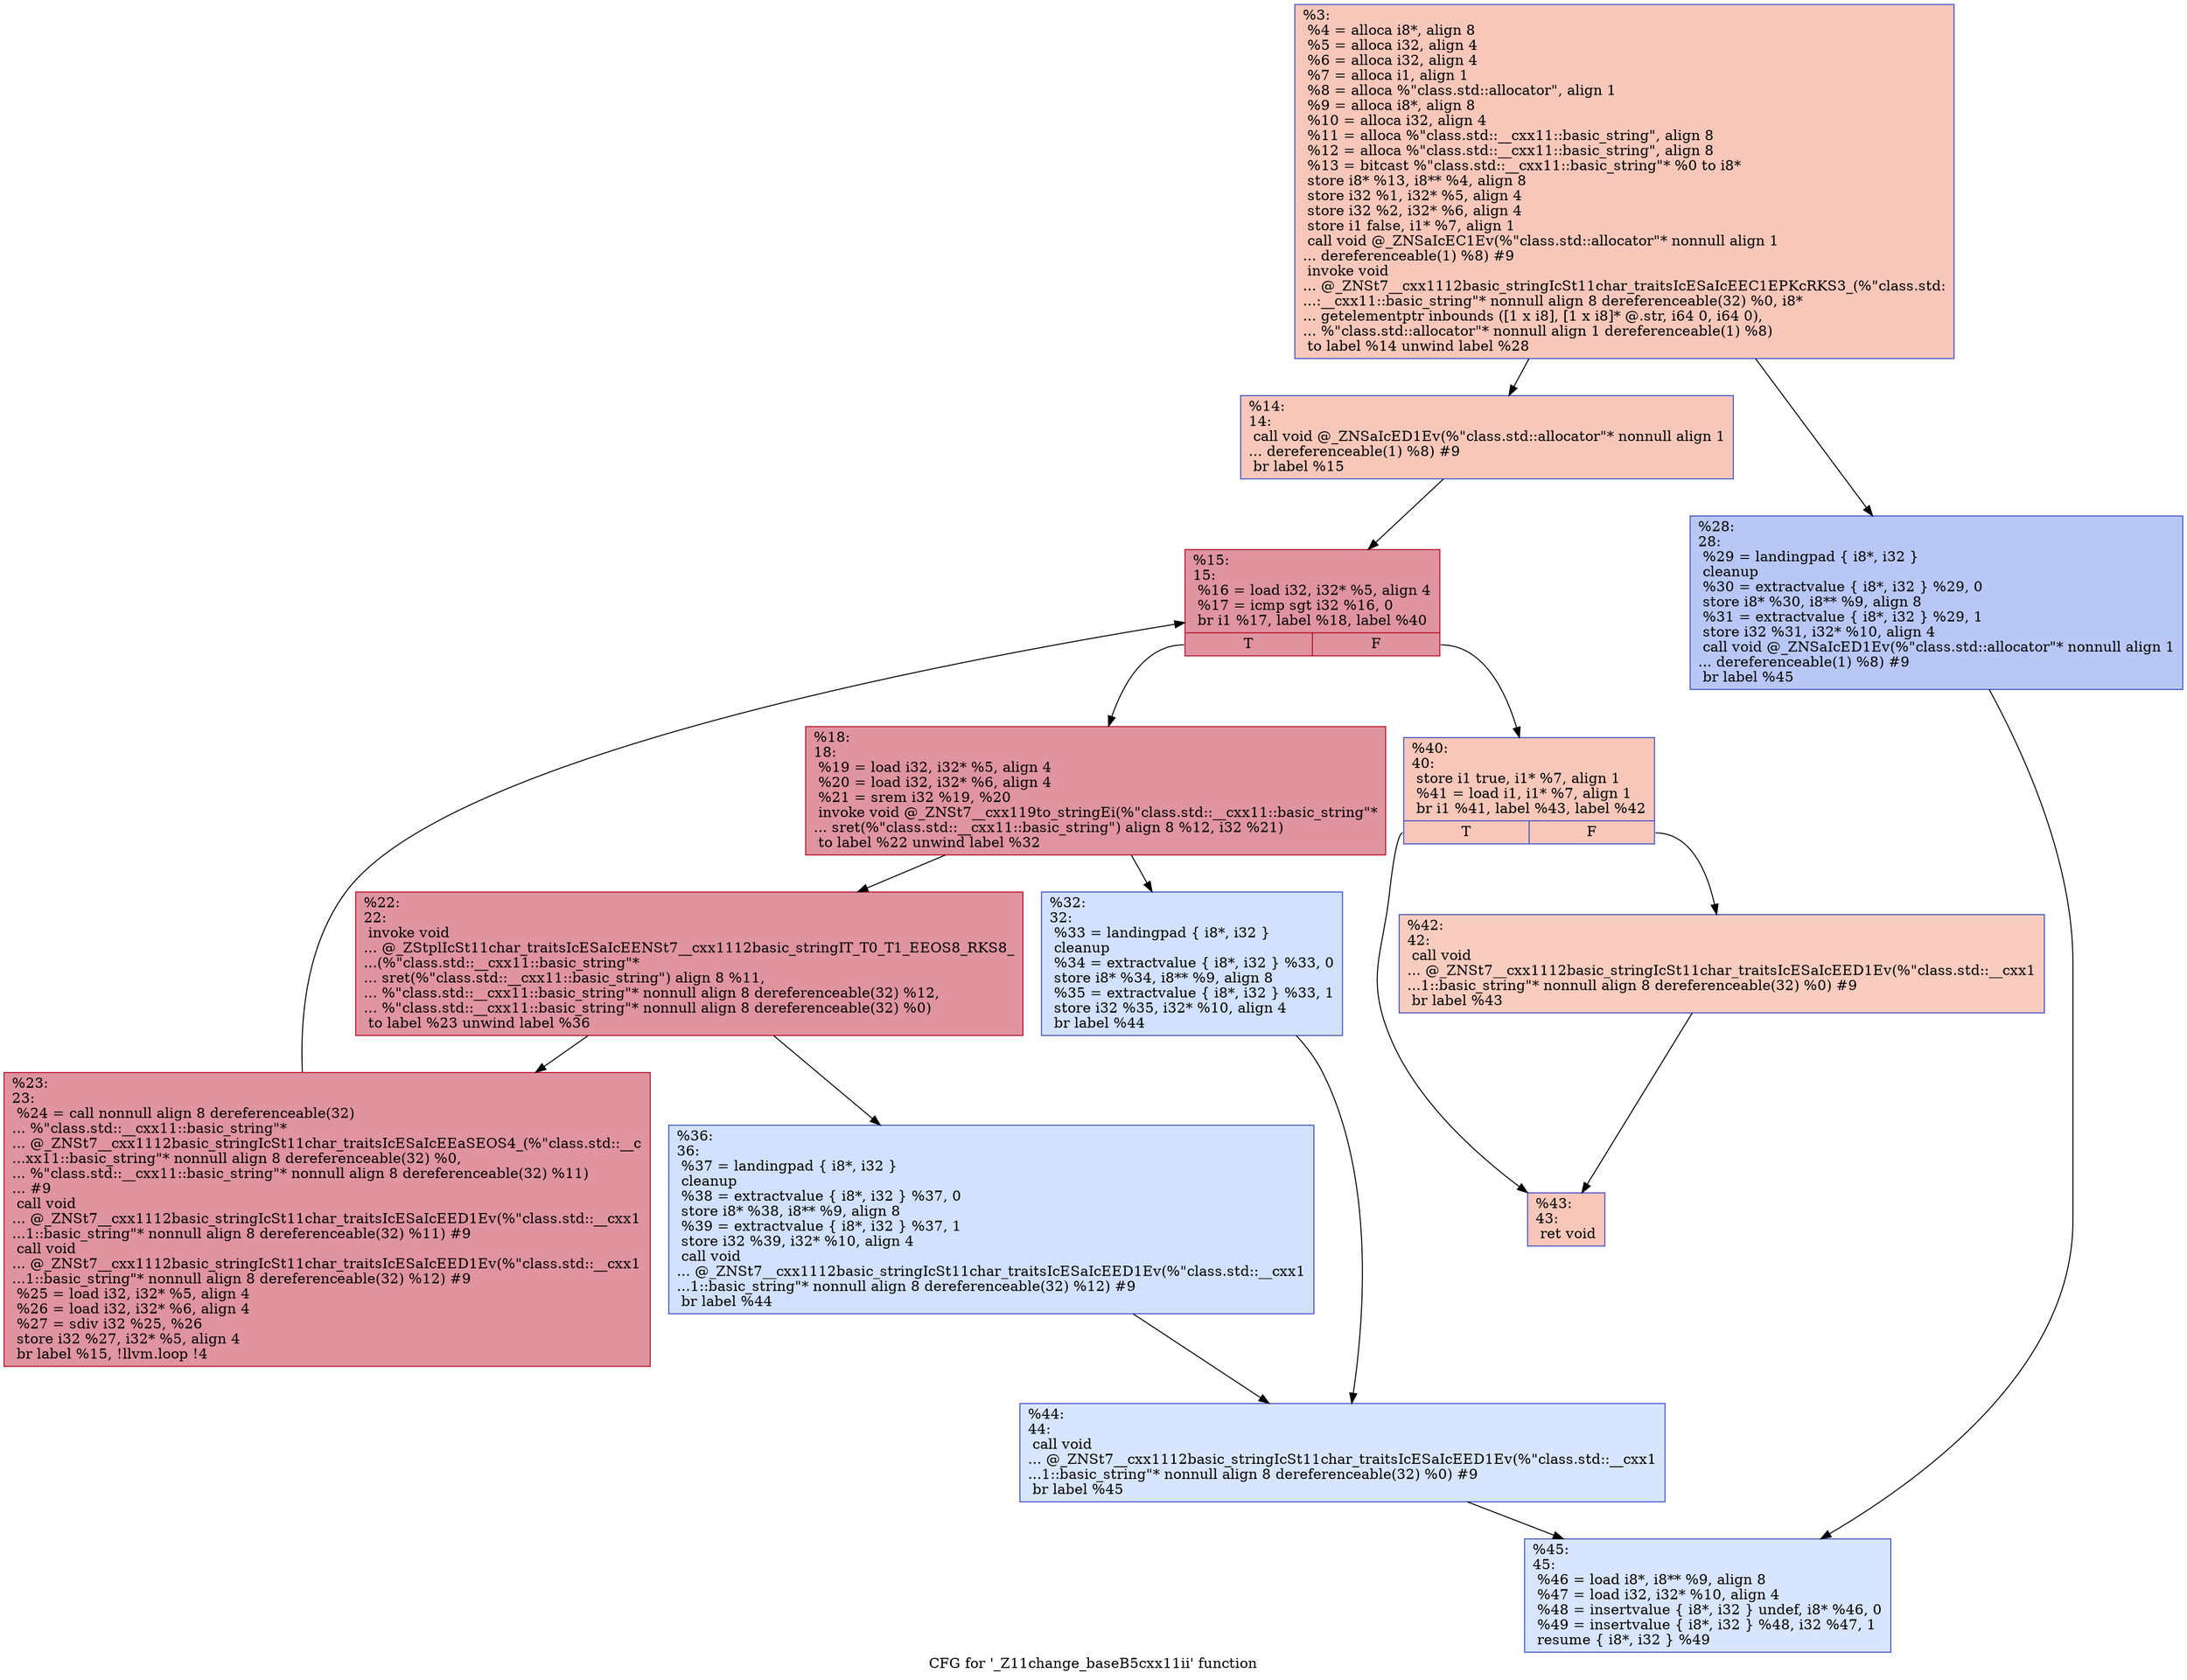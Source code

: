 digraph "CFG for '_Z11change_baseB5cxx11ii' function" {
	label="CFG for '_Z11change_baseB5cxx11ii' function";

	Node0x560be2109300 [shape=record,color="#3d50c3ff", style=filled, fillcolor="#ec7f6370",label="{%3:\l  %4 = alloca i8*, align 8\l  %5 = alloca i32, align 4\l  %6 = alloca i32, align 4\l  %7 = alloca i1, align 1\l  %8 = alloca %\"class.std::allocator\", align 1\l  %9 = alloca i8*, align 8\l  %10 = alloca i32, align 4\l  %11 = alloca %\"class.std::__cxx11::basic_string\", align 8\l  %12 = alloca %\"class.std::__cxx11::basic_string\", align 8\l  %13 = bitcast %\"class.std::__cxx11::basic_string\"* %0 to i8*\l  store i8* %13, i8** %4, align 8\l  store i32 %1, i32* %5, align 4\l  store i32 %2, i32* %6, align 4\l  store i1 false, i1* %7, align 1\l  call void @_ZNSaIcEC1Ev(%\"class.std::allocator\"* nonnull align 1\l... dereferenceable(1) %8) #9\l  invoke void\l... @_ZNSt7__cxx1112basic_stringIcSt11char_traitsIcESaIcEEC1EPKcRKS3_(%\"class.std:\l...:__cxx11::basic_string\"* nonnull align 8 dereferenceable(32) %0, i8*\l... getelementptr inbounds ([1 x i8], [1 x i8]* @.str, i64 0, i64 0),\l... %\"class.std::allocator\"* nonnull align 1 dereferenceable(1) %8)\l          to label %14 unwind label %28\l}"];
	Node0x560be2109300 -> Node0x560be210a490;
	Node0x560be2109300 -> Node0x560be210a4e0;
	Node0x560be210a490 [shape=record,color="#3d50c3ff", style=filled, fillcolor="#ec7f6370",label="{%14:\l14:                                               \l  call void @_ZNSaIcED1Ev(%\"class.std::allocator\"* nonnull align 1\l... dereferenceable(1) %8) #9\l  br label %15\l}"];
	Node0x560be210a490 -> Node0x560be210aa30;
	Node0x560be210aa30 [shape=record,color="#b70d28ff", style=filled, fillcolor="#b70d2870",label="{%15:\l15:                                               \l  %16 = load i32, i32* %5, align 4\l  %17 = icmp sgt i32 %16, 0\l  br i1 %17, label %18, label %40\l|{<s0>T|<s1>F}}"];
	Node0x560be210aa30:s0 -> Node0x560be210ab90;
	Node0x560be210aa30:s1 -> Node0x560be210abe0;
	Node0x560be210ab90 [shape=record,color="#b70d28ff", style=filled, fillcolor="#b70d2870",label="{%18:\l18:                                               \l  %19 = load i32, i32* %5, align 4\l  %20 = load i32, i32* %6, align 4\l  %21 = srem i32 %19, %20\l  invoke void @_ZNSt7__cxx119to_stringEi(%\"class.std::__cxx11::basic_string\"*\l... sret(%\"class.std::__cxx11::basic_string\") align 8 %12, i32 %21)\l          to label %22 unwind label %32\l}"];
	Node0x560be210ab90 -> Node0x560be210af10;
	Node0x560be210ab90 -> Node0x560be210af60;
	Node0x560be210af10 [shape=record,color="#b70d28ff", style=filled, fillcolor="#b70d2870",label="{%22:\l22:                                               \l  invoke void\l... @_ZStplIcSt11char_traitsIcESaIcEENSt7__cxx1112basic_stringIT_T0_T1_EEOS8_RKS8_\l...(%\"class.std::__cxx11::basic_string\"*\l... sret(%\"class.std::__cxx11::basic_string\") align 8 %11,\l... %\"class.std::__cxx11::basic_string\"* nonnull align 8 dereferenceable(32) %12,\l... %\"class.std::__cxx11::basic_string\"* nonnull align 8 dereferenceable(32) %0)\l          to label %23 unwind label %36\l}"];
	Node0x560be210af10 -> Node0x560be210b310;
	Node0x560be210af10 -> Node0x560be210b360;
	Node0x560be210b310 [shape=record,color="#b70d28ff", style=filled, fillcolor="#b70d2870",label="{%23:\l23:                                               \l  %24 = call nonnull align 8 dereferenceable(32)\l... %\"class.std::__cxx11::basic_string\"*\l... @_ZNSt7__cxx1112basic_stringIcSt11char_traitsIcESaIcEEaSEOS4_(%\"class.std::__c\l...xx11::basic_string\"* nonnull align 8 dereferenceable(32) %0,\l... %\"class.std::__cxx11::basic_string\"* nonnull align 8 dereferenceable(32) %11)\l... #9\l  call void\l... @_ZNSt7__cxx1112basic_stringIcSt11char_traitsIcESaIcEED1Ev(%\"class.std::__cxx1\l...1::basic_string\"* nonnull align 8 dereferenceable(32) %11) #9\l  call void\l... @_ZNSt7__cxx1112basic_stringIcSt11char_traitsIcESaIcEED1Ev(%\"class.std::__cxx1\l...1::basic_string\"* nonnull align 8 dereferenceable(32) %12) #9\l  %25 = load i32, i32* %5, align 4\l  %26 = load i32, i32* %6, align 4\l  %27 = sdiv i32 %25, %26\l  store i32 %27, i32* %5, align 4\l  br label %15, !llvm.loop !4\l}"];
	Node0x560be210b310 -> Node0x560be210aa30;
	Node0x560be210a4e0 [shape=record,color="#3d50c3ff", style=filled, fillcolor="#5f7fe870",label="{%28:\l28:                                               \l  %29 = landingpad \{ i8*, i32 \}\l          cleanup\l  %30 = extractvalue \{ i8*, i32 \} %29, 0\l  store i8* %30, i8** %9, align 8\l  %31 = extractvalue \{ i8*, i32 \} %29, 1\l  store i32 %31, i32* %10, align 4\l  call void @_ZNSaIcED1Ev(%\"class.std::allocator\"* nonnull align 1\l... dereferenceable(1) %8) #9\l  br label %45\l}"];
	Node0x560be210a4e0 -> Node0x560be210cf90;
	Node0x560be210af60 [shape=record,color="#3d50c3ff", style=filled, fillcolor="#9abbff70",label="{%32:\l32:                                               \l  %33 = landingpad \{ i8*, i32 \}\l          cleanup\l  %34 = extractvalue \{ i8*, i32 \} %33, 0\l  store i8* %34, i8** %9, align 8\l  %35 = extractvalue \{ i8*, i32 \} %33, 1\l  store i32 %35, i32* %10, align 4\l  br label %44\l}"];
	Node0x560be210af60 -> Node0x560be210d4f0;
	Node0x560be210b360 [shape=record,color="#3d50c3ff", style=filled, fillcolor="#9abbff70",label="{%36:\l36:                                               \l  %37 = landingpad \{ i8*, i32 \}\l          cleanup\l  %38 = extractvalue \{ i8*, i32 \} %37, 0\l  store i8* %38, i8** %9, align 8\l  %39 = extractvalue \{ i8*, i32 \} %37, 1\l  store i32 %39, i32* %10, align 4\l  call void\l... @_ZNSt7__cxx1112basic_stringIcSt11char_traitsIcESaIcEED1Ev(%\"class.std::__cxx1\l...1::basic_string\"* nonnull align 8 dereferenceable(32) %12) #9\l  br label %44\l}"];
	Node0x560be210b360 -> Node0x560be210d4f0;
	Node0x560be210abe0 [shape=record,color="#3d50c3ff", style=filled, fillcolor="#ec7f6370",label="{%40:\l40:                                               \l  store i1 true, i1* %7, align 1\l  %41 = load i1, i1* %7, align 1\l  br i1 %41, label %43, label %42\l|{<s0>T|<s1>F}}"];
	Node0x560be210abe0:s0 -> Node0x560be210d860;
	Node0x560be210abe0:s1 -> Node0x560be210db80;
	Node0x560be210db80 [shape=record,color="#3d50c3ff", style=filled, fillcolor="#f08b6e70",label="{%42:\l42:                                               \l  call void\l... @_ZNSt7__cxx1112basic_stringIcSt11char_traitsIcESaIcEED1Ev(%\"class.std::__cxx1\l...1::basic_string\"* nonnull align 8 dereferenceable(32) %0) #9\l  br label %43\l}"];
	Node0x560be210db80 -> Node0x560be210d860;
	Node0x560be210d860 [shape=record,color="#3d50c3ff", style=filled, fillcolor="#ec7f6370",label="{%43:\l43:                                               \l  ret void\l}"];
	Node0x560be210d4f0 [shape=record,color="#3d50c3ff", style=filled, fillcolor="#a7c5fe70",label="{%44:\l44:                                               \l  call void\l... @_ZNSt7__cxx1112basic_stringIcSt11char_traitsIcESaIcEED1Ev(%\"class.std::__cxx1\l...1::basic_string\"* nonnull align 8 dereferenceable(32) %0) #9\l  br label %45\l}"];
	Node0x560be210d4f0 -> Node0x560be210cf90;
	Node0x560be210cf90 [shape=record,color="#3d50c3ff", style=filled, fillcolor="#a7c5fe70",label="{%45:\l45:                                               \l  %46 = load i8*, i8** %9, align 8\l  %47 = load i32, i32* %10, align 4\l  %48 = insertvalue \{ i8*, i32 \} undef, i8* %46, 0\l  %49 = insertvalue \{ i8*, i32 \} %48, i32 %47, 1\l  resume \{ i8*, i32 \} %49\l}"];
}

